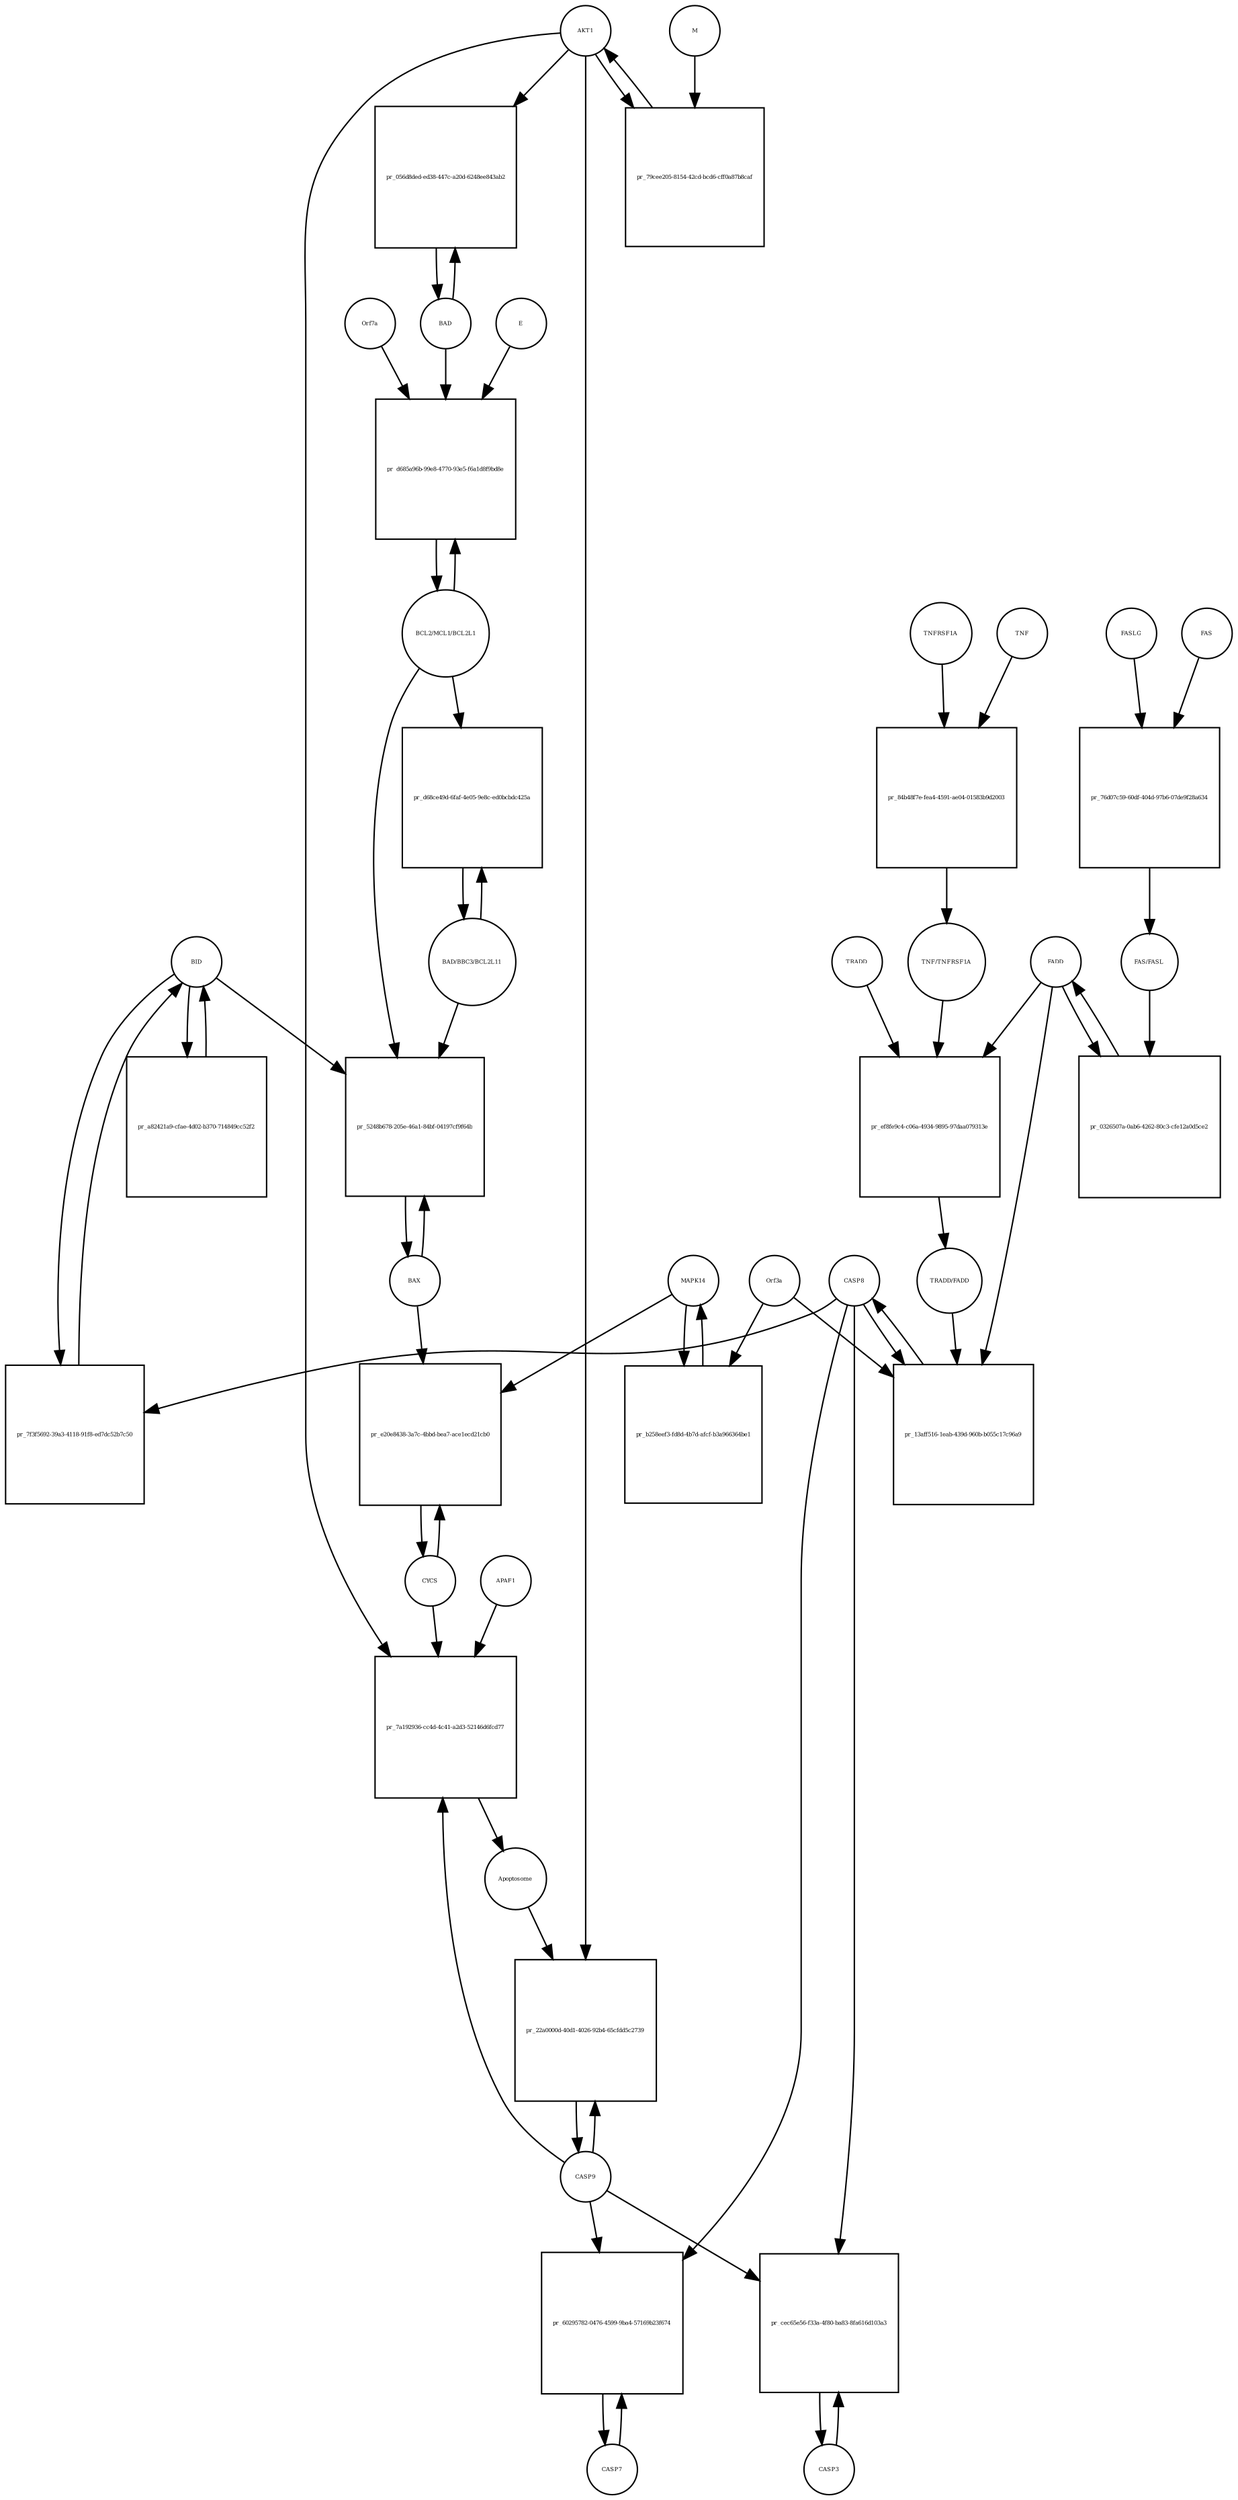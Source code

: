 strict digraph  {
BID [annotation="", bipartite=0, cls=macromolecule, fontsize=4, label=BID, shape=circle];
"pr_7f3f5692-39a3-4118-91f8-ed7dc52b7c50" [annotation="", bipartite=1, cls=process, fontsize=4, label="pr_7f3f5692-39a3-4118-91f8-ed7dc52b7c50", shape=square];
CASP8 [annotation="urn_miriam_hgnc_1509|urn_miriam_hgnc.symbol_CASP8|urn_miriam_doi_10.1038%2Fs41392-020-00334-0|urn_miriam_uniprot_Q14790|urn_miriam_ncbigene_841|urn_miriam_ec-code_3.4.22.61|urn_miriam_refseq_NM_001228|urn_miriam_ensembl_ENSG00000064012", bipartite=0, cls=macromolecule, fontsize=4, label=CASP8, shape=circle];
CASP9 [annotation="", bipartite=0, cls=macromolecule, fontsize=4, label=CASP9, shape=circle];
"pr_22a0000d-40d1-4026-92b4-65cfdd5c2739" [annotation="", bipartite=1, cls=process, fontsize=4, label="pr_22a0000d-40d1-4026-92b4-65cfdd5c2739", shape=square];
Apoptosome [annotation="", bipartite=0, cls=complex, fontsize=4, label=Apoptosome, shape=circle];
AKT1 [annotation="", bipartite=0, cls=macromolecule, fontsize=4, label=AKT1, shape=circle];
FADD [annotation="", bipartite=0, cls=macromolecule, fontsize=4, label=FADD, shape=circle];
"pr_ef8fe9c4-c06a-4934-9895-97daa079313e" [annotation="", bipartite=1, cls=process, fontsize=4, label="pr_ef8fe9c4-c06a-4934-9895-97daa079313e", shape=square];
TRADD [annotation="urn_miriam_ncbigene_8717|urn_miriam_ensembl_ENSG00000102871|urn_miriam_refseq_NM_001323552|urn_miriam_uniprot_Q15628|urn_miriam_hgnc_12030|urn_miriam_hgnc.symbol_TRADD", bipartite=0, cls=macromolecule, fontsize=4, label=TRADD, shape=circle];
"TRADD/FADD" [annotation="", bipartite=0, cls=complex, fontsize=4, label="TRADD/FADD", shape=circle];
"TNF/TNFRSF1A" [annotation="", bipartite=0, cls=complex, fontsize=4, label="TNF/TNFRSF1A", shape=circle];
"pr_0326507a-0ab6-4262-80c3-cfe12a0d5ce2" [annotation="", bipartite=1, cls=process, fontsize=4, label="pr_0326507a-0ab6-4262-80c3-cfe12a0d5ce2", shape=square];
"FAS/FASL" [annotation="", bipartite=0, cls=complex, fontsize=4, label="FAS/FASL", shape=circle];
"BCL2/MCL1/BCL2L1" [annotation="", bipartite=0, cls=complex, fontsize=4, label="BCL2/MCL1/BCL2L1", shape=circle];
"pr_d685a96b-99e8-4770-93e5-f6a1d8f9bd8e" [annotation="", bipartite=1, cls=process, fontsize=4, label="pr_d685a96b-99e8-4770-93e5-f6a1d8f9bd8e", shape=square];
Orf7a [annotation="urn_miriam_hgnc.symbol_ORF7a|urn_miriam_uniprot_Q19QW4|urn_miriam_ncbigene_1489674", bipartite=0, cls=macromolecule, fontsize=4, label=Orf7a, shape=circle];
E [annotation="urn_miriam_uniprot_P59637|urn_miriam_ncbigene_1489671|urn_miriam_hgnc.symbol_E|urn_miriam_pubmed_32785274|urn_miriam_pubmed_32818817", bipartite=0, cls=macromolecule, fontsize=4, label=E, shape=circle];
BAD [annotation="", bipartite=0, cls=macromolecule, fontsize=4, label=BAD, shape=circle];
"BAD/BBC3/BCL2L11" [annotation="", bipartite=0, cls=complex, fontsize=4, label="BAD/BBC3/BCL2L11", shape=circle];
"pr_d68ce49d-6faf-4e05-9e8c-ed0bcbdc425a" [annotation="", bipartite=1, cls=process, fontsize=4, label="pr_d68ce49d-6faf-4e05-9e8c-ed0bcbdc425a", shape=square];
TNFRSF1A [annotation="urn_miriam_ncbigene_7132|urn_miriam_refseq_NM_001065|urn_miriam_ensembl_ENSG00000067182|urn_miriam_uniprot_P19438|urn_miriam_hgnc.symbol_TNFRSF1A|urn_miriam_hgnc_11916", bipartite=0, cls=macromolecule, fontsize=4, label=TNFRSF1A, shape=circle];
"pr_84b48f7e-fea4-4591-ae04-01583b9d2003" [annotation="", bipartite=1, cls=process, fontsize=4, label="pr_84b48f7e-fea4-4591-ae04-01583b9d2003", shape=square];
TNF [annotation="urn_miriam_refseq_NM_000594|urn_miriam_hgnc.symbol_TNF|urn_miriam_uniprot_P01375|urn_miriam_hgnc_11892|urn_miriam_ncbigene_7124|urn_miriam_ensembl_ENSG00000232810", bipartite=0, cls=macromolecule, fontsize=4, label=TNF, shape=circle];
CYCS [annotation="urn_miriam_hgnc_19986|urn_miriam_uniprot_P99999|urn_miriam_ncbigene_54205|urn_miriam_hgnc.symbol_CYCS|urn_miriam_ensembl_ENSG00000172115|urn_miriam_refseq_NM_018947", bipartite=0, cls=macromolecule, fontsize=4, label=CYCS, shape=circle];
"pr_e20e8438-3a7c-4bbd-bea7-ace1ecd21cb0" [annotation="", bipartite=1, cls=process, fontsize=4, label="pr_e20e8438-3a7c-4bbd-bea7-ace1ecd21cb0", shape=square];
MAPK14 [annotation="", bipartite=0, cls=macromolecule, fontsize=4, label=MAPK14, shape=circle];
BAX [annotation="", bipartite=0, cls=macromolecule, fontsize=4, label=BAX, shape=circle];
FASLG [annotation="urn_miriam_hgnc.symbol_FASLG|urn_miriam_ncbigene_356|urn_miriam_refseq_NM_000639|urn_miriam_ensembl_ENSG00000117560|urn_miriam_uniprot_P48023|urn_miriam_hgnc_11936|urn_miriam_doi_10.1101%2F2020.12.04.412494", bipartite=0, cls=macromolecule, fontsize=4, label=FASLG, shape=circle];
"pr_76d07c59-60df-404d-97b6-07de9f28a634" [annotation="", bipartite=1, cls=process, fontsize=4, label="pr_76d07c59-60df-404d-97b6-07de9f28a634", shape=square];
FAS [annotation="urn_miriam_hgnc_11920|urn_miriam_uniprot_P25445|urn_miriam_refseq_NM_000043|urn_miriam_ensembl_ENSG00000026103|urn_miriam_ncbigene_355|urn_miriam_hgnc.symbol_FAS", bipartite=0, cls=macromolecule, fontsize=4, label=FAS, shape=circle];
"pr_b258eef3-fd8d-4b7d-afcf-b3a966364be1" [annotation="", bipartite=1, cls=process, fontsize=4, label="pr_b258eef3-fd8d-4b7d-afcf-b3a966364be1", shape=square];
Orf3a [annotation="urn_miriam_uniprot_P59637|urn_miriam_ncbigene_1489671|urn_miriam_hgnc.symbol_E|urn_miriam_pubmed_33100263|urn_miriam_pubmed_32555321|urn_miriam_ncbiprotein_YP_009724391.1", bipartite=0, cls=macromolecule, fontsize=4, label=Orf3a, shape=circle];
CASP3 [annotation=urn_miriam_pubmed_32555321, bipartite=0, cls=macromolecule, fontsize=4, label=CASP3, shape=circle];
"pr_cec65e56-f33a-4f80-ba83-8fa616d103a3" [annotation="", bipartite=1, cls=process, fontsize=4, label="pr_cec65e56-f33a-4f80-ba83-8fa616d103a3", shape=square];
"pr_056d8ded-ed38-447c-a20d-6248ee843ab2" [annotation="", bipartite=1, cls=process, fontsize=4, label="pr_056d8ded-ed38-447c-a20d-6248ee843ab2", shape=square];
"pr_5248b678-205e-46a1-84bf-04197cf9f64b" [annotation="", bipartite=1, cls=process, fontsize=4, label="pr_5248b678-205e-46a1-84bf-04197cf9f64b", shape=square];
"pr_79cee205-8154-42cd-bcd6-cff0a87b8caf" [annotation="", bipartite=1, cls=process, fontsize=4, label="pr_79cee205-8154-42cd-bcd6-cff0a87b8caf", shape=square];
M [annotation="urn_miriam_ncbiprotein_APO40582|urn_miriam_pubmed_16845612", bipartite=0, cls=macromolecule, fontsize=4, label=M, shape=circle];
"pr_7a192936-cc4d-4c41-a2d3-52146d6fcd77" [annotation="", bipartite=1, cls=process, fontsize=4, label="pr_7a192936-cc4d-4c41-a2d3-52146d6fcd77", shape=square];
APAF1 [annotation="urn_miriam_ncbigene_317|urn_miriam_hgnc_576|urn_miriam_refseq_NM_181861.1|urn_miriam_hgnc.symbol_APAF1|urn_miriam_uniprot_O14727|urn_miriam_ensembl_ENSG00000120868", bipartite=0, cls=macromolecule, fontsize=4, label=APAF1, shape=circle];
"pr_13aff516-1eab-439d-960b-b055c17c96a9" [annotation="", bipartite=1, cls=process, fontsize=4, label="pr_13aff516-1eab-439d-960b-b055c17c96a9", shape=square];
CASP7 [annotation="", bipartite=0, cls=macromolecule, fontsize=4, label=CASP7, shape=circle];
"pr_60295782-0476-4599-9ba4-57169b23f674" [annotation="", bipartite=1, cls=process, fontsize=4, label="pr_60295782-0476-4599-9ba4-57169b23f674", shape=square];
"pr_a82421a9-cfae-4d02-b370-714849cc52f2" [annotation="", bipartite=1, cls=process, fontsize=4, label="pr_a82421a9-cfae-4d02-b370-714849cc52f2", shape=square];
BID -> "pr_7f3f5692-39a3-4118-91f8-ed7dc52b7c50"  [annotation="", interaction_type=consumption];
BID -> "pr_5248b678-205e-46a1-84bf-04197cf9f64b"  [annotation="urn_miriam_pubmed_31226023|urn_miriam_kegg.pathway_hsa04210", interaction_type=catalysis];
BID -> "pr_a82421a9-cfae-4d02-b370-714849cc52f2"  [annotation="", interaction_type=consumption];
"pr_7f3f5692-39a3-4118-91f8-ed7dc52b7c50" -> BID  [annotation="", interaction_type=production];
CASP8 -> "pr_7f3f5692-39a3-4118-91f8-ed7dc52b7c50"  [annotation="urn_miriam_pubmed_31226023|urn_miriam_kegg.pathway_hsa04210", interaction_type=catalysis];
CASP8 -> "pr_cec65e56-f33a-4f80-ba83-8fa616d103a3"  [annotation="urn_miriam_pubmed_31226023|urn_miriam_kegg.pathway_hsa04210", interaction_type=catalysis];
CASP8 -> "pr_13aff516-1eab-439d-960b-b055c17c96a9"  [annotation="", interaction_type=consumption];
CASP8 -> "pr_60295782-0476-4599-9ba4-57169b23f674"  [annotation="urn_miriam_pubmed_31226023|urn_miriam_kegg.pathway_hsa04210", interaction_type=catalysis];
CASP9 -> "pr_22a0000d-40d1-4026-92b4-65cfdd5c2739"  [annotation="", interaction_type=consumption];
CASP9 -> "pr_cec65e56-f33a-4f80-ba83-8fa616d103a3"  [annotation="urn_miriam_pubmed_31226023|urn_miriam_kegg.pathway_hsa04210", interaction_type=catalysis];
CASP9 -> "pr_7a192936-cc4d-4c41-a2d3-52146d6fcd77"  [annotation="", interaction_type=consumption];
CASP9 -> "pr_60295782-0476-4599-9ba4-57169b23f674"  [annotation="urn_miriam_pubmed_31226023|urn_miriam_kegg.pathway_hsa04210", interaction_type=catalysis];
"pr_22a0000d-40d1-4026-92b4-65cfdd5c2739" -> CASP9  [annotation="", interaction_type=production];
Apoptosome -> "pr_22a0000d-40d1-4026-92b4-65cfdd5c2739"  [annotation="urn_miriam_pubmed_31226023|urn_miriam_kegg.pathway_hsa04210", interaction_type=catalysis];
AKT1 -> "pr_22a0000d-40d1-4026-92b4-65cfdd5c2739"  [annotation="urn_miriam_pubmed_31226023|urn_miriam_kegg.pathway_hsa04210", interaction_type=inhibition];
AKT1 -> "pr_056d8ded-ed38-447c-a20d-6248ee843ab2"  [annotation="urn_miriam_pubmed_15694340|urn_miriam_kegg.pathway_hsa04210", interaction_type=inhibition];
AKT1 -> "pr_79cee205-8154-42cd-bcd6-cff0a87b8caf"  [annotation="", interaction_type=consumption];
AKT1 -> "pr_7a192936-cc4d-4c41-a2d3-52146d6fcd77"  [annotation="urn_miriam_pubmed_31226023|urn_miriam_kegg.pathway_hsa04210", interaction_type=inhibition];
FADD -> "pr_ef8fe9c4-c06a-4934-9895-97daa079313e"  [annotation="", interaction_type=consumption];
FADD -> "pr_0326507a-0ab6-4262-80c3-cfe12a0d5ce2"  [annotation="", interaction_type=consumption];
FADD -> "pr_13aff516-1eab-439d-960b-b055c17c96a9"  [annotation="urn_miriam_pubmed_31226023|urn_miriam_kegg.pathway_hsa04210|urn_miriam_pubmed_32555321|urn_miriam_taxonomy_2697049", interaction_type=catalysis];
"pr_ef8fe9c4-c06a-4934-9895-97daa079313e" -> "TRADD/FADD"  [annotation="", interaction_type=production];
TRADD -> "pr_ef8fe9c4-c06a-4934-9895-97daa079313e"  [annotation="", interaction_type=consumption];
"TRADD/FADD" -> "pr_13aff516-1eab-439d-960b-b055c17c96a9"  [annotation="urn_miriam_pubmed_31226023|urn_miriam_kegg.pathway_hsa04210|urn_miriam_pubmed_32555321|urn_miriam_taxonomy_2697049", interaction_type=catalysis];
"TNF/TNFRSF1A" -> "pr_ef8fe9c4-c06a-4934-9895-97daa079313e"  [annotation="urn_miriam_kegg.pathway_hsa04210", interaction_type=catalysis];
"pr_0326507a-0ab6-4262-80c3-cfe12a0d5ce2" -> FADD  [annotation="", interaction_type=production];
"FAS/FASL" -> "pr_0326507a-0ab6-4262-80c3-cfe12a0d5ce2"  [annotation="urn_miriam_pubmed_31226023|urn_miriam_kegg.pathway_hsa04210", interaction_type=catalysis];
"BCL2/MCL1/BCL2L1" -> "pr_d685a96b-99e8-4770-93e5-f6a1d8f9bd8e"  [annotation="", interaction_type=consumption];
"BCL2/MCL1/BCL2L1" -> "pr_d68ce49d-6faf-4e05-9e8c-ed0bcbdc425a"  [annotation=urn_miriam_pubmed_31226023, interaction_type=inhibition];
"BCL2/MCL1/BCL2L1" -> "pr_5248b678-205e-46a1-84bf-04197cf9f64b"  [annotation="urn_miriam_pubmed_31226023|urn_miriam_kegg.pathway_hsa04210", interaction_type=inhibition];
"pr_d685a96b-99e8-4770-93e5-f6a1d8f9bd8e" -> "BCL2/MCL1/BCL2L1"  [annotation="", interaction_type=production];
Orf7a -> "pr_d685a96b-99e8-4770-93e5-f6a1d8f9bd8e"  [annotation="urn_miriam_taxonomy_694009|urn_miriam_pubmed_15694340|urn_miriam_kegg.pathway_hsa04210|urn_miriam_pubmed_17428862", interaction_type=inhibition];
E -> "pr_d685a96b-99e8-4770-93e5-f6a1d8f9bd8e"  [annotation="urn_miriam_taxonomy_694009|urn_miriam_pubmed_15694340|urn_miriam_kegg.pathway_hsa04210|urn_miriam_pubmed_17428862", interaction_type=inhibition];
BAD -> "pr_d685a96b-99e8-4770-93e5-f6a1d8f9bd8e"  [annotation="urn_miriam_taxonomy_694009|urn_miriam_pubmed_15694340|urn_miriam_kegg.pathway_hsa04210|urn_miriam_pubmed_17428862", interaction_type=inhibition];
BAD -> "pr_056d8ded-ed38-447c-a20d-6248ee843ab2"  [annotation="", interaction_type=consumption];
"BAD/BBC3/BCL2L11" -> "pr_d68ce49d-6faf-4e05-9e8c-ed0bcbdc425a"  [annotation="", interaction_type=consumption];
"BAD/BBC3/BCL2L11" -> "pr_5248b678-205e-46a1-84bf-04197cf9f64b"  [annotation="urn_miriam_pubmed_31226023|urn_miriam_kegg.pathway_hsa04210", interaction_type=catalysis];
"pr_d68ce49d-6faf-4e05-9e8c-ed0bcbdc425a" -> "BAD/BBC3/BCL2L11"  [annotation="", interaction_type=production];
TNFRSF1A -> "pr_84b48f7e-fea4-4591-ae04-01583b9d2003"  [annotation="", interaction_type=consumption];
"pr_84b48f7e-fea4-4591-ae04-01583b9d2003" -> "TNF/TNFRSF1A"  [annotation="", interaction_type=production];
TNF -> "pr_84b48f7e-fea4-4591-ae04-01583b9d2003"  [annotation="", interaction_type=consumption];
CYCS -> "pr_e20e8438-3a7c-4bbd-bea7-ace1ecd21cb0"  [annotation="", interaction_type=consumption];
CYCS -> "pr_7a192936-cc4d-4c41-a2d3-52146d6fcd77"  [annotation="", interaction_type=consumption];
"pr_e20e8438-3a7c-4bbd-bea7-ace1ecd21cb0" -> CYCS  [annotation="", interaction_type=production];
MAPK14 -> "pr_e20e8438-3a7c-4bbd-bea7-ace1ecd21cb0"  [annotation="urn_miriam_pubmed_31226023|urn_miriam_kegg.pathway_hsa04210", interaction_type=catalysis];
MAPK14 -> "pr_b258eef3-fd8d-4b7d-afcf-b3a966364be1"  [annotation="", interaction_type=consumption];
BAX -> "pr_e20e8438-3a7c-4bbd-bea7-ace1ecd21cb0"  [annotation="urn_miriam_pubmed_31226023|urn_miriam_kegg.pathway_hsa04210", interaction_type=catalysis];
BAX -> "pr_5248b678-205e-46a1-84bf-04197cf9f64b"  [annotation="", interaction_type=consumption];
FASLG -> "pr_76d07c59-60df-404d-97b6-07de9f28a634"  [annotation="", interaction_type=consumption];
"pr_76d07c59-60df-404d-97b6-07de9f28a634" -> "FAS/FASL"  [annotation="", interaction_type=production];
FAS -> "pr_76d07c59-60df-404d-97b6-07de9f28a634"  [annotation="", interaction_type=consumption];
"pr_b258eef3-fd8d-4b7d-afcf-b3a966364be1" -> MAPK14  [annotation="", interaction_type=production];
Orf3a -> "pr_b258eef3-fd8d-4b7d-afcf-b3a966364be1"  [annotation="urn_miriam_pubmed_31226023|urn_miriam_taxonomy_227984", interaction_type=catalysis];
Orf3a -> "pr_13aff516-1eab-439d-960b-b055c17c96a9"  [annotation="urn_miriam_pubmed_31226023|urn_miriam_kegg.pathway_hsa04210|urn_miriam_pubmed_32555321|urn_miriam_taxonomy_2697049", interaction_type=catalysis];
CASP3 -> "pr_cec65e56-f33a-4f80-ba83-8fa616d103a3"  [annotation="", interaction_type=consumption];
"pr_cec65e56-f33a-4f80-ba83-8fa616d103a3" -> CASP3  [annotation="", interaction_type=production];
"pr_056d8ded-ed38-447c-a20d-6248ee843ab2" -> BAD  [annotation="", interaction_type=production];
"pr_5248b678-205e-46a1-84bf-04197cf9f64b" -> BAX  [annotation="", interaction_type=production];
"pr_79cee205-8154-42cd-bcd6-cff0a87b8caf" -> AKT1  [annotation="", interaction_type=production];
M -> "pr_79cee205-8154-42cd-bcd6-cff0a87b8caf"  [annotation="urn_miriam_pubmed_31226023|urn_miriam_taxonomy_227984", interaction_type=inhibition];
"pr_7a192936-cc4d-4c41-a2d3-52146d6fcd77" -> Apoptosome  [annotation="", interaction_type=production];
APAF1 -> "pr_7a192936-cc4d-4c41-a2d3-52146d6fcd77"  [annotation="", interaction_type=consumption];
"pr_13aff516-1eab-439d-960b-b055c17c96a9" -> CASP8  [annotation="", interaction_type=production];
CASP7 -> "pr_60295782-0476-4599-9ba4-57169b23f674"  [annotation="", interaction_type=consumption];
"pr_60295782-0476-4599-9ba4-57169b23f674" -> CASP7  [annotation="", interaction_type=production];
"pr_a82421a9-cfae-4d02-b370-714849cc52f2" -> BID  [annotation="", interaction_type=production];
}
